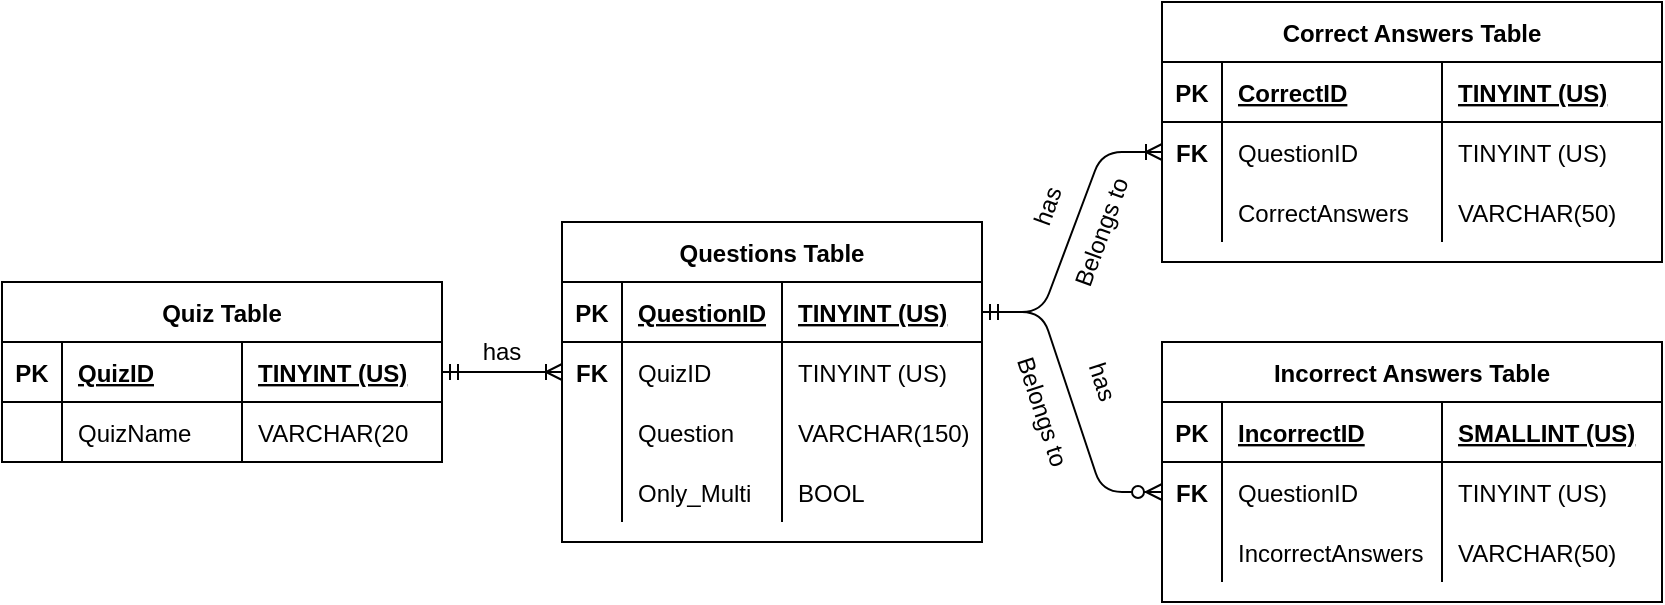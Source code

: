 <mxfile version="14.4.9" type="github">
  <diagram id="OEhl3YP8Djd3sdIk2Py4" name="Page-1">
    <mxGraphModel dx="782" dy="428" grid="1" gridSize="10" guides="1" tooltips="1" connect="1" arrows="1" fold="1" page="1" pageScale="1" pageWidth="850" pageHeight="1100" math="0" shadow="0">
      <root>
        <mxCell id="0" />
        <mxCell id="1" parent="0" />
        <mxCell id="MMZsTFJy08IuMzdYPkEU-1" value="Quiz Table" style="shape=table;startSize=30;container=1;collapsible=1;childLayout=tableLayout;fixedRows=1;rowLines=0;fontStyle=1;align=center;resizeLast=1;" parent="1" vertex="1">
          <mxGeometry x="10" y="160" width="220" height="90" as="geometry" />
        </mxCell>
        <mxCell id="MMZsTFJy08IuMzdYPkEU-2" value="" style="shape=partialRectangle;collapsible=0;dropTarget=0;pointerEvents=0;fillColor=none;top=0;left=0;bottom=1;right=0;points=[[0,0.5],[1,0.5]];portConstraint=eastwest;" parent="MMZsTFJy08IuMzdYPkEU-1" vertex="1">
          <mxGeometry y="30" width="220" height="30" as="geometry" />
        </mxCell>
        <mxCell id="MMZsTFJy08IuMzdYPkEU-3" value="PK" style="shape=partialRectangle;connectable=0;fillColor=none;top=0;left=0;bottom=0;right=0;fontStyle=1;overflow=hidden;" parent="MMZsTFJy08IuMzdYPkEU-2" vertex="1">
          <mxGeometry width="30" height="30" as="geometry" />
        </mxCell>
        <mxCell id="MMZsTFJy08IuMzdYPkEU-4" value="QuizID" style="shape=partialRectangle;connectable=0;fillColor=none;top=0;left=0;bottom=0;right=0;align=left;spacingLeft=6;fontStyle=5;overflow=hidden;" parent="MMZsTFJy08IuMzdYPkEU-2" vertex="1">
          <mxGeometry x="30" width="90" height="30" as="geometry" />
        </mxCell>
        <mxCell id="MMZsTFJy08IuMzdYPkEU-70" value="TINYINT (US)" style="shape=partialRectangle;connectable=0;fillColor=none;top=0;left=0;bottom=0;right=0;align=left;spacingLeft=6;fontStyle=5;overflow=hidden;" parent="MMZsTFJy08IuMzdYPkEU-2" vertex="1">
          <mxGeometry x="120" width="100" height="30" as="geometry" />
        </mxCell>
        <mxCell id="MMZsTFJy08IuMzdYPkEU-5" value="" style="shape=partialRectangle;collapsible=0;dropTarget=0;pointerEvents=0;fillColor=none;top=0;left=0;bottom=0;right=0;points=[[0,0.5],[1,0.5]];portConstraint=eastwest;" parent="MMZsTFJy08IuMzdYPkEU-1" vertex="1">
          <mxGeometry y="60" width="220" height="30" as="geometry" />
        </mxCell>
        <mxCell id="MMZsTFJy08IuMzdYPkEU-6" value="" style="shape=partialRectangle;connectable=0;fillColor=none;top=0;left=0;bottom=0;right=0;editable=1;overflow=hidden;" parent="MMZsTFJy08IuMzdYPkEU-5" vertex="1">
          <mxGeometry width="30" height="30" as="geometry" />
        </mxCell>
        <mxCell id="MMZsTFJy08IuMzdYPkEU-7" value="QuizName" style="shape=partialRectangle;connectable=0;fillColor=none;top=0;left=0;bottom=0;right=0;align=left;spacingLeft=6;overflow=hidden;" parent="MMZsTFJy08IuMzdYPkEU-5" vertex="1">
          <mxGeometry x="30" width="90" height="30" as="geometry" />
        </mxCell>
        <mxCell id="MMZsTFJy08IuMzdYPkEU-71" value="VARCHAR(20" style="shape=partialRectangle;connectable=0;fillColor=none;top=0;left=0;bottom=0;right=0;align=left;spacingLeft=6;overflow=hidden;" parent="MMZsTFJy08IuMzdYPkEU-5" vertex="1">
          <mxGeometry x="120" width="100" height="30" as="geometry" />
        </mxCell>
        <mxCell id="MMZsTFJy08IuMzdYPkEU-30" value="Questions Table" style="shape=table;startSize=30;container=1;collapsible=1;childLayout=tableLayout;fixedRows=1;rowLines=0;fontStyle=1;align=center;resizeLast=1;" parent="1" vertex="1">
          <mxGeometry x="290" y="130" width="210" height="160" as="geometry" />
        </mxCell>
        <mxCell id="MMZsTFJy08IuMzdYPkEU-31" value="" style="shape=partialRectangle;collapsible=0;dropTarget=0;pointerEvents=0;fillColor=none;top=0;left=0;bottom=1;right=0;points=[[0,0.5],[1,0.5]];portConstraint=eastwest;" parent="MMZsTFJy08IuMzdYPkEU-30" vertex="1">
          <mxGeometry y="30" width="210" height="30" as="geometry" />
        </mxCell>
        <mxCell id="MMZsTFJy08IuMzdYPkEU-32" value="PK" style="shape=partialRectangle;connectable=0;fillColor=none;top=0;left=0;bottom=0;right=0;fontStyle=1;overflow=hidden;" parent="MMZsTFJy08IuMzdYPkEU-31" vertex="1">
          <mxGeometry width="30" height="30" as="geometry" />
        </mxCell>
        <mxCell id="MMZsTFJy08IuMzdYPkEU-33" value="QuestionID" style="shape=partialRectangle;connectable=0;fillColor=none;top=0;left=0;bottom=0;right=0;align=left;spacingLeft=6;fontStyle=5;overflow=hidden;" parent="MMZsTFJy08IuMzdYPkEU-31" vertex="1">
          <mxGeometry x="30" width="80" height="30" as="geometry" />
        </mxCell>
        <mxCell id="MMZsTFJy08IuMzdYPkEU-72" value="TINYINT (US)" style="shape=partialRectangle;connectable=0;fillColor=none;top=0;left=0;bottom=0;right=0;align=left;spacingLeft=6;fontStyle=5;overflow=hidden;" parent="MMZsTFJy08IuMzdYPkEU-31" vertex="1">
          <mxGeometry x="110" width="100" height="30" as="geometry" />
        </mxCell>
        <mxCell id="MMZsTFJy08IuMzdYPkEU-34" value="" style="shape=partialRectangle;collapsible=0;dropTarget=0;pointerEvents=0;fillColor=none;top=0;left=0;bottom=0;right=0;points=[[0,0.5],[1,0.5]];portConstraint=eastwest;" parent="MMZsTFJy08IuMzdYPkEU-30" vertex="1">
          <mxGeometry y="60" width="210" height="30" as="geometry" />
        </mxCell>
        <mxCell id="MMZsTFJy08IuMzdYPkEU-35" value="FK" style="shape=partialRectangle;connectable=0;fillColor=none;top=0;left=0;bottom=0;right=0;editable=1;overflow=hidden;fontStyle=1" parent="MMZsTFJy08IuMzdYPkEU-34" vertex="1">
          <mxGeometry width="30" height="30" as="geometry" />
        </mxCell>
        <mxCell id="MMZsTFJy08IuMzdYPkEU-36" value="QuizID" style="shape=partialRectangle;connectable=0;fillColor=none;top=0;left=0;bottom=0;right=0;align=left;spacingLeft=6;overflow=hidden;" parent="MMZsTFJy08IuMzdYPkEU-34" vertex="1">
          <mxGeometry x="30" width="80" height="30" as="geometry" />
        </mxCell>
        <mxCell id="MMZsTFJy08IuMzdYPkEU-73" value="TINYINT (US)" style="shape=partialRectangle;connectable=0;fillColor=none;top=0;left=0;bottom=0;right=0;align=left;spacingLeft=6;overflow=hidden;" parent="MMZsTFJy08IuMzdYPkEU-34" vertex="1">
          <mxGeometry x="110" width="100" height="30" as="geometry" />
        </mxCell>
        <mxCell id="MMZsTFJy08IuMzdYPkEU-37" value="" style="shape=partialRectangle;collapsible=0;dropTarget=0;pointerEvents=0;fillColor=none;top=0;left=0;bottom=0;right=0;points=[[0,0.5],[1,0.5]];portConstraint=eastwest;" parent="MMZsTFJy08IuMzdYPkEU-30" vertex="1">
          <mxGeometry y="90" width="210" height="30" as="geometry" />
        </mxCell>
        <mxCell id="MMZsTFJy08IuMzdYPkEU-38" value="" style="shape=partialRectangle;connectable=0;fillColor=none;top=0;left=0;bottom=0;right=0;editable=1;overflow=hidden;" parent="MMZsTFJy08IuMzdYPkEU-37" vertex="1">
          <mxGeometry width="30" height="30" as="geometry" />
        </mxCell>
        <mxCell id="MMZsTFJy08IuMzdYPkEU-39" value="Question" style="shape=partialRectangle;connectable=0;fillColor=none;top=0;left=0;bottom=0;right=0;align=left;spacingLeft=6;overflow=hidden;" parent="MMZsTFJy08IuMzdYPkEU-37" vertex="1">
          <mxGeometry x="30" width="80" height="30" as="geometry" />
        </mxCell>
        <mxCell id="MMZsTFJy08IuMzdYPkEU-74" value="VARCHAR(150)" style="shape=partialRectangle;connectable=0;fillColor=none;top=0;left=0;bottom=0;right=0;align=left;spacingLeft=6;overflow=hidden;" parent="MMZsTFJy08IuMzdYPkEU-37" vertex="1">
          <mxGeometry x="110" width="100" height="30" as="geometry" />
        </mxCell>
        <mxCell id="MMZsTFJy08IuMzdYPkEU-40" value="" style="shape=partialRectangle;collapsible=0;dropTarget=0;pointerEvents=0;fillColor=none;top=0;left=0;bottom=0;right=0;points=[[0,0.5],[1,0.5]];portConstraint=eastwest;" parent="MMZsTFJy08IuMzdYPkEU-30" vertex="1">
          <mxGeometry y="120" width="210" height="30" as="geometry" />
        </mxCell>
        <mxCell id="MMZsTFJy08IuMzdYPkEU-41" value="" style="shape=partialRectangle;connectable=0;fillColor=none;top=0;left=0;bottom=0;right=0;editable=1;overflow=hidden;" parent="MMZsTFJy08IuMzdYPkEU-40" vertex="1">
          <mxGeometry width="30" height="30" as="geometry" />
        </mxCell>
        <mxCell id="MMZsTFJy08IuMzdYPkEU-42" value="Only_Multi" style="shape=partialRectangle;connectable=0;fillColor=none;top=0;left=0;bottom=0;right=0;align=left;spacingLeft=6;overflow=hidden;" parent="MMZsTFJy08IuMzdYPkEU-40" vertex="1">
          <mxGeometry x="30" width="80" height="30" as="geometry" />
        </mxCell>
        <mxCell id="MMZsTFJy08IuMzdYPkEU-75" value="BOOL" style="shape=partialRectangle;connectable=0;fillColor=none;top=0;left=0;bottom=0;right=0;align=left;spacingLeft=6;overflow=hidden;" parent="MMZsTFJy08IuMzdYPkEU-40" vertex="1">
          <mxGeometry x="110" width="100" height="30" as="geometry" />
        </mxCell>
        <mxCell id="MMZsTFJy08IuMzdYPkEU-44" value="" style="edgeStyle=entityRelationEdgeStyle;fontSize=12;html=1;endArrow=ERoneToMany;entryX=0;entryY=0.5;entryDx=0;entryDy=0;startArrow=ERmandOne;startFill=0;" parent="1" source="MMZsTFJy08IuMzdYPkEU-2" target="MMZsTFJy08IuMzdYPkEU-34" edge="1">
          <mxGeometry width="100" height="100" relative="1" as="geometry">
            <mxPoint x="370" y="430" as="sourcePoint" />
            <mxPoint x="470" y="330" as="targetPoint" />
          </mxGeometry>
        </mxCell>
        <mxCell id="MMZsTFJy08IuMzdYPkEU-45" value="Correct Answers Table" style="shape=table;startSize=30;container=1;collapsible=1;childLayout=tableLayout;fixedRows=1;rowLines=0;fontStyle=1;align=center;resizeLast=1;" parent="1" vertex="1">
          <mxGeometry x="590" y="20" width="250" height="130" as="geometry" />
        </mxCell>
        <mxCell id="MMZsTFJy08IuMzdYPkEU-46" value="" style="shape=partialRectangle;collapsible=0;dropTarget=0;pointerEvents=0;fillColor=none;top=0;left=0;bottom=1;right=0;points=[[0,0.5],[1,0.5]];portConstraint=eastwest;" parent="MMZsTFJy08IuMzdYPkEU-45" vertex="1">
          <mxGeometry y="30" width="250" height="30" as="geometry" />
        </mxCell>
        <mxCell id="MMZsTFJy08IuMzdYPkEU-47" value="PK" style="shape=partialRectangle;connectable=0;fillColor=none;top=0;left=0;bottom=0;right=0;fontStyle=1;overflow=hidden;" parent="MMZsTFJy08IuMzdYPkEU-46" vertex="1">
          <mxGeometry width="30" height="30" as="geometry" />
        </mxCell>
        <mxCell id="MMZsTFJy08IuMzdYPkEU-48" value="CorrectID" style="shape=partialRectangle;connectable=0;fillColor=none;top=0;left=0;bottom=0;right=0;align=left;spacingLeft=6;fontStyle=5;overflow=hidden;" parent="MMZsTFJy08IuMzdYPkEU-46" vertex="1">
          <mxGeometry x="30" width="110" height="30" as="geometry" />
        </mxCell>
        <mxCell id="MMZsTFJy08IuMzdYPkEU-76" value="TINYINT (US)" style="shape=partialRectangle;connectable=0;fillColor=none;top=0;left=0;bottom=0;right=0;align=left;spacingLeft=6;fontStyle=5;overflow=hidden;" parent="MMZsTFJy08IuMzdYPkEU-46" vertex="1">
          <mxGeometry x="140" width="110" height="30" as="geometry" />
        </mxCell>
        <mxCell id="MMZsTFJy08IuMzdYPkEU-49" value="" style="shape=partialRectangle;collapsible=0;dropTarget=0;pointerEvents=0;fillColor=none;top=0;left=0;bottom=0;right=0;points=[[0,0.5],[1,0.5]];portConstraint=eastwest;" parent="MMZsTFJy08IuMzdYPkEU-45" vertex="1">
          <mxGeometry y="60" width="250" height="30" as="geometry" />
        </mxCell>
        <mxCell id="MMZsTFJy08IuMzdYPkEU-50" value="FK" style="shape=partialRectangle;connectable=0;fillColor=none;top=0;left=0;bottom=0;right=0;editable=1;overflow=hidden;fontStyle=1" parent="MMZsTFJy08IuMzdYPkEU-49" vertex="1">
          <mxGeometry width="30" height="30" as="geometry" />
        </mxCell>
        <mxCell id="MMZsTFJy08IuMzdYPkEU-51" value="QuestionID" style="shape=partialRectangle;connectable=0;fillColor=none;top=0;left=0;bottom=0;right=0;align=left;spacingLeft=6;overflow=hidden;" parent="MMZsTFJy08IuMzdYPkEU-49" vertex="1">
          <mxGeometry x="30" width="110" height="30" as="geometry" />
        </mxCell>
        <mxCell id="MMZsTFJy08IuMzdYPkEU-77" value="TINYINT (US)" style="shape=partialRectangle;connectable=0;fillColor=none;top=0;left=0;bottom=0;right=0;align=left;spacingLeft=6;overflow=hidden;" parent="MMZsTFJy08IuMzdYPkEU-49" vertex="1">
          <mxGeometry x="140" width="110" height="30" as="geometry" />
        </mxCell>
        <mxCell id="MMZsTFJy08IuMzdYPkEU-52" value="" style="shape=partialRectangle;collapsible=0;dropTarget=0;pointerEvents=0;fillColor=none;top=0;left=0;bottom=0;right=0;points=[[0,0.5],[1,0.5]];portConstraint=eastwest;" parent="MMZsTFJy08IuMzdYPkEU-45" vertex="1">
          <mxGeometry y="90" width="250" height="30" as="geometry" />
        </mxCell>
        <mxCell id="MMZsTFJy08IuMzdYPkEU-53" value="" style="shape=partialRectangle;connectable=0;fillColor=none;top=0;left=0;bottom=0;right=0;editable=1;overflow=hidden;" parent="MMZsTFJy08IuMzdYPkEU-52" vertex="1">
          <mxGeometry width="30" height="30" as="geometry" />
        </mxCell>
        <mxCell id="MMZsTFJy08IuMzdYPkEU-54" value="CorrectAnswers" style="shape=partialRectangle;connectable=0;fillColor=none;top=0;left=0;bottom=0;right=0;align=left;spacingLeft=6;overflow=hidden;" parent="MMZsTFJy08IuMzdYPkEU-52" vertex="1">
          <mxGeometry x="30" width="110" height="30" as="geometry" />
        </mxCell>
        <mxCell id="MMZsTFJy08IuMzdYPkEU-78" value="VARCHAR(50)" style="shape=partialRectangle;connectable=0;fillColor=none;top=0;left=0;bottom=0;right=0;align=left;spacingLeft=6;overflow=hidden;" parent="MMZsTFJy08IuMzdYPkEU-52" vertex="1">
          <mxGeometry x="140" width="110" height="30" as="geometry" />
        </mxCell>
        <mxCell id="MMZsTFJy08IuMzdYPkEU-58" value="" style="edgeStyle=entityRelationEdgeStyle;fontSize=12;html=1;endArrow=ERoneToMany;entryX=0;entryY=0.5;entryDx=0;entryDy=0;startArrow=ERmandOne;startFill=0;exitX=1;exitY=0.5;exitDx=0;exitDy=0;" parent="1" source="MMZsTFJy08IuMzdYPkEU-31" target="MMZsTFJy08IuMzdYPkEU-49" edge="1">
          <mxGeometry width="100" height="100" relative="1" as="geometry">
            <mxPoint x="520" y="200" as="sourcePoint" />
            <mxPoint x="610" y="174.5" as="targetPoint" />
          </mxGeometry>
        </mxCell>
        <mxCell id="MMZsTFJy08IuMzdYPkEU-59" value="Incorrect Answers Table" style="shape=table;startSize=30;container=1;collapsible=1;childLayout=tableLayout;fixedRows=1;rowLines=0;fontStyle=1;align=center;resizeLast=1;" parent="1" vertex="1">
          <mxGeometry x="590" y="190" width="250" height="130" as="geometry" />
        </mxCell>
        <mxCell id="MMZsTFJy08IuMzdYPkEU-60" value="" style="shape=partialRectangle;collapsible=0;dropTarget=0;pointerEvents=0;fillColor=none;top=0;left=0;bottom=1;right=0;points=[[0,0.5],[1,0.5]];portConstraint=eastwest;" parent="MMZsTFJy08IuMzdYPkEU-59" vertex="1">
          <mxGeometry y="30" width="250" height="30" as="geometry" />
        </mxCell>
        <mxCell id="MMZsTFJy08IuMzdYPkEU-61" value="PK" style="shape=partialRectangle;connectable=0;fillColor=none;top=0;left=0;bottom=0;right=0;fontStyle=1;overflow=hidden;" parent="MMZsTFJy08IuMzdYPkEU-60" vertex="1">
          <mxGeometry width="30" height="30" as="geometry" />
        </mxCell>
        <mxCell id="MMZsTFJy08IuMzdYPkEU-62" value="IncorrectID" style="shape=partialRectangle;connectable=0;fillColor=none;top=0;left=0;bottom=0;right=0;align=left;spacingLeft=6;fontStyle=5;overflow=hidden;" parent="MMZsTFJy08IuMzdYPkEU-60" vertex="1">
          <mxGeometry x="30" width="110" height="30" as="geometry" />
        </mxCell>
        <mxCell id="MMZsTFJy08IuMzdYPkEU-79" value="SMALLINT (US)" style="shape=partialRectangle;connectable=0;fillColor=none;top=0;left=0;bottom=0;right=0;align=left;spacingLeft=6;fontStyle=5;overflow=hidden;" parent="MMZsTFJy08IuMzdYPkEU-60" vertex="1">
          <mxGeometry x="140" width="110" height="30" as="geometry" />
        </mxCell>
        <mxCell id="MMZsTFJy08IuMzdYPkEU-63" value="" style="shape=partialRectangle;collapsible=0;dropTarget=0;pointerEvents=0;fillColor=none;top=0;left=0;bottom=0;right=0;points=[[0,0.5],[1,0.5]];portConstraint=eastwest;" parent="MMZsTFJy08IuMzdYPkEU-59" vertex="1">
          <mxGeometry y="60" width="250" height="30" as="geometry" />
        </mxCell>
        <mxCell id="MMZsTFJy08IuMzdYPkEU-64" value="FK" style="shape=partialRectangle;connectable=0;fillColor=none;top=0;left=0;bottom=0;right=0;editable=1;overflow=hidden;fontStyle=1" parent="MMZsTFJy08IuMzdYPkEU-63" vertex="1">
          <mxGeometry width="30" height="30" as="geometry" />
        </mxCell>
        <mxCell id="MMZsTFJy08IuMzdYPkEU-65" value="QuestionID" style="shape=partialRectangle;connectable=0;fillColor=none;top=0;left=0;bottom=0;right=0;align=left;spacingLeft=6;overflow=hidden;" parent="MMZsTFJy08IuMzdYPkEU-63" vertex="1">
          <mxGeometry x="30" width="110" height="30" as="geometry" />
        </mxCell>
        <mxCell id="MMZsTFJy08IuMzdYPkEU-80" value="TINYINT (US)" style="shape=partialRectangle;connectable=0;fillColor=none;top=0;left=0;bottom=0;right=0;align=left;spacingLeft=6;overflow=hidden;" parent="MMZsTFJy08IuMzdYPkEU-63" vertex="1">
          <mxGeometry x="140" width="110" height="30" as="geometry" />
        </mxCell>
        <mxCell id="MMZsTFJy08IuMzdYPkEU-66" value="" style="shape=partialRectangle;collapsible=0;dropTarget=0;pointerEvents=0;fillColor=none;top=0;left=0;bottom=0;right=0;points=[[0,0.5],[1,0.5]];portConstraint=eastwest;" parent="MMZsTFJy08IuMzdYPkEU-59" vertex="1">
          <mxGeometry y="90" width="250" height="30" as="geometry" />
        </mxCell>
        <mxCell id="MMZsTFJy08IuMzdYPkEU-67" value="" style="shape=partialRectangle;connectable=0;fillColor=none;top=0;left=0;bottom=0;right=0;editable=1;overflow=hidden;" parent="MMZsTFJy08IuMzdYPkEU-66" vertex="1">
          <mxGeometry width="30" height="30" as="geometry" />
        </mxCell>
        <mxCell id="MMZsTFJy08IuMzdYPkEU-68" value="IncorrectAnswers" style="shape=partialRectangle;connectable=0;fillColor=none;top=0;left=0;bottom=0;right=0;align=left;spacingLeft=6;overflow=hidden;" parent="MMZsTFJy08IuMzdYPkEU-66" vertex="1">
          <mxGeometry x="30" width="110" height="30" as="geometry" />
        </mxCell>
        <mxCell id="MMZsTFJy08IuMzdYPkEU-81" value="VARCHAR(50)" style="shape=partialRectangle;connectable=0;fillColor=none;top=0;left=0;bottom=0;right=0;align=left;spacingLeft=6;overflow=hidden;" parent="MMZsTFJy08IuMzdYPkEU-66" vertex="1">
          <mxGeometry x="140" width="110" height="30" as="geometry" />
        </mxCell>
        <mxCell id="MMZsTFJy08IuMzdYPkEU-69" value="" style="edgeStyle=entityRelationEdgeStyle;fontSize=12;html=1;endArrow=ERzeroToMany;exitX=1;exitY=0.5;exitDx=0;exitDy=0;entryX=0;entryY=0.5;entryDx=0;entryDy=0;startArrow=ERmandOne;startFill=0;endFill=1;" parent="1" source="MMZsTFJy08IuMzdYPkEU-31" target="MMZsTFJy08IuMzdYPkEU-63" edge="1">
          <mxGeometry width="100" height="100" relative="1" as="geometry">
            <mxPoint x="530" y="184.5" as="sourcePoint" />
            <mxPoint x="620" y="215" as="targetPoint" />
          </mxGeometry>
        </mxCell>
        <mxCell id="gE2g8EhFS10ycfq1ZvE9-1" value="has" style="text;html=1;strokeColor=none;fillColor=none;align=center;verticalAlign=middle;whiteSpace=wrap;rounded=0;rotation=72;" parent="1" vertex="1">
          <mxGeometry x="530" y="195" width="60" height="30" as="geometry" />
        </mxCell>
        <mxCell id="gE2g8EhFS10ycfq1ZvE9-2" value="Belongs to" style="text;html=1;strokeColor=none;fillColor=none;align=center;verticalAlign=middle;whiteSpace=wrap;rounded=0;rotation=72;" parent="1" vertex="1">
          <mxGeometry x="500" y="210" width="60" height="30" as="geometry" />
        </mxCell>
        <mxCell id="gE2g8EhFS10ycfq1ZvE9-3" value="has" style="text;html=1;strokeColor=none;fillColor=none;align=center;verticalAlign=middle;whiteSpace=wrap;rounded=0;" parent="1" vertex="1">
          <mxGeometry x="230" y="180" width="60" height="30" as="geometry" />
        </mxCell>
        <mxCell id="V3qvMO-K6kQFDgbUWfRT-1" value="has" style="text;html=1;strokeColor=none;fillColor=none;align=center;verticalAlign=middle;whiteSpace=wrap;rounded=0;rotation=290;direction=east;" vertex="1" parent="1">
          <mxGeometry x="503" y="107" width="60" height="30" as="geometry" />
        </mxCell>
        <mxCell id="V3qvMO-K6kQFDgbUWfRT-2" value="Belongs to" style="text;html=1;strokeColor=none;fillColor=none;align=center;verticalAlign=middle;whiteSpace=wrap;rounded=0;rotation=290;direction=east;" vertex="1" parent="1">
          <mxGeometry x="530" y="120" width="60" height="30" as="geometry" />
        </mxCell>
      </root>
    </mxGraphModel>
  </diagram>
</mxfile>
